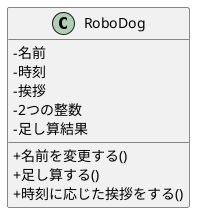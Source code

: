 @startuml
skinparam classAttributeIconSize 0
class RoboDog {
'属性
 -名前
 -時刻
 -挨拶
 -2つの整数
 -足し算結果
 '操作
 +名前を変更する()
 +足し算する()
 +時刻に応じた挨拶をする()

}
@enduml
